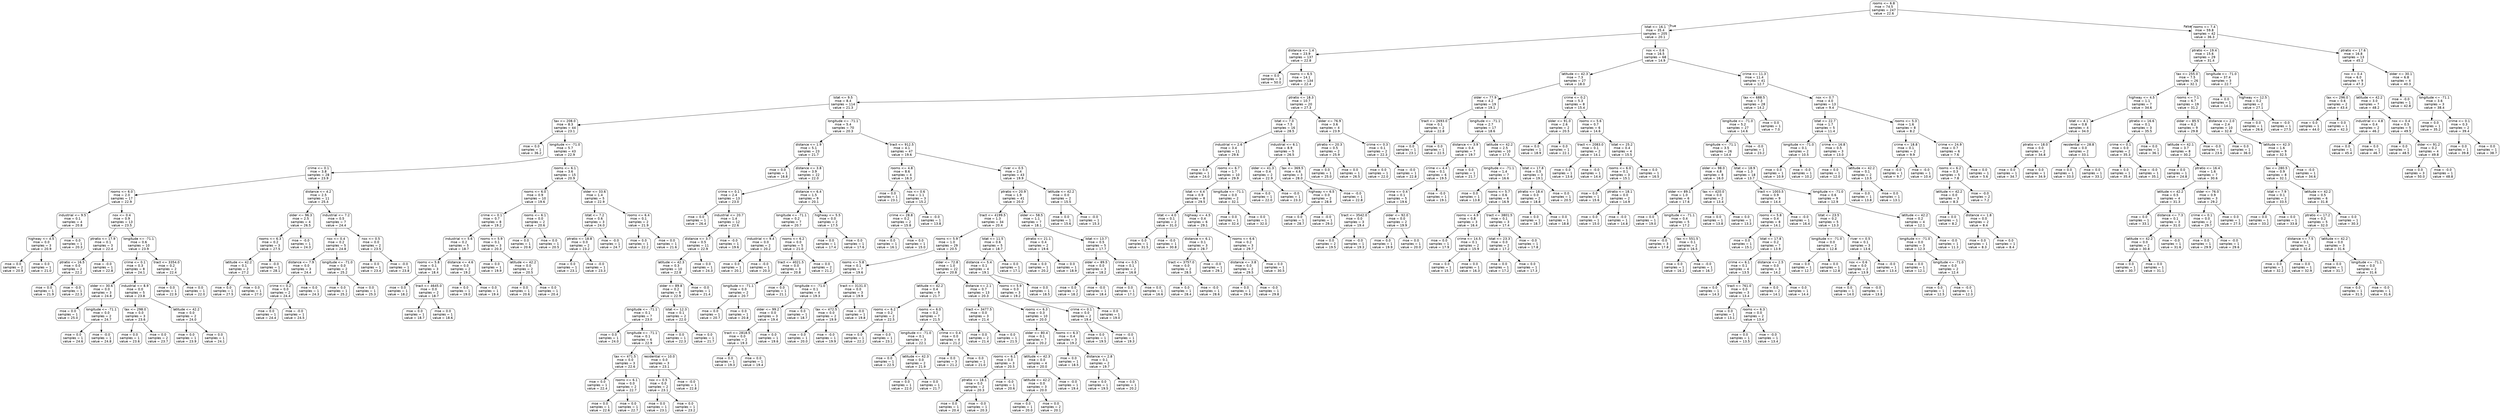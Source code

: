 digraph Tree {
node [shape=box, style="rounded", color="black", fontname=helvetica] ;
edge [fontname=helvetica] ;
0 [label="rooms <= 6.8\nmse = 74.5\nsamples = 247\nvalue = 22.6"] ;
1 [label="lstat <= 16.1\nmse = 35.4\nsamples = 205\nvalue = 20.1"] ;
0 -> 1 [labeldistance=2.5, labelangle=45, headlabel="True"] ;
2 [label="distance <= 1.4\nmse = 23.9\nsamples = 137\nvalue = 22.8"] ;
1 -> 2 ;
3 [label="mse = 0.0\nsamples = 3\nvalue = 50.0"] ;
2 -> 3 ;
4 [label="rooms <= 6.5\nmse = 14.1\nsamples = 134\nvalue = 22.4"] ;
2 -> 4 ;
5 [label="lstat <= 9.5\nmse = 8.4\nsamples = 114\nvalue = 21.3"] ;
4 -> 5 ;
6 [label="tax <= 208.0\nmse = 8.3\nsamples = 44\nvalue = 23.1"] ;
5 -> 6 ;
7 [label="mse = 0.0\nsamples = 1\nvalue = 36.2"] ;
6 -> 7 ;
8 [label="longitude <= -71.0\nmse = 5.7\nsamples = 43\nvalue = 22.9"] ;
6 -> 8 ;
9 [label="crime <= 0.1\nmse = 3.8\nsamples = 28\nvalue = 23.9"] ;
8 -> 9 ;
10 [label="rooms <= 6.0\nmse = 2.0\nsamples = 17\nvalue = 22.9"] ;
9 -> 10 ;
11 [label="industrial <= 9.5\nmse = 0.1\nsamples = 4\nvalue = 20.8"] ;
10 -> 11 ;
12 [label="highway <= 4.5\nmse = 0.0\nsamples = 3\nvalue = 20.9"] ;
11 -> 12 ;
13 [label="mse = 0.0\nsamples = 2\nvalue = 20.9"] ;
12 -> 13 ;
14 [label="mse = 0.0\nsamples = 1\nvalue = 21.0"] ;
12 -> 14 ;
15 [label="mse = 0.0\nsamples = 1\nvalue = 20.3"] ;
11 -> 15 ;
16 [label="nox <= 0.4\nmse = 0.9\nsamples = 13\nvalue = 23.5"] ;
10 -> 16 ;
17 [label="ptratio <= 17.9\nmse = 0.1\nsamples = 3\nvalue = 22.4"] ;
16 -> 17 ;
18 [label="ptratio <= 16.5\nmse = 0.0\nsamples = 2\nvalue = 22.2"] ;
17 -> 18 ;
19 [label="mse = 0.0\nsamples = 1\nvalue = 21.9"] ;
18 -> 19 ;
20 [label="mse = -0.0\nsamples = 1\nvalue = 22.3"] ;
18 -> 20 ;
21 [label="mse = -0.0\nsamples = 1\nvalue = 22.8"] ;
17 -> 21 ;
22 [label="longitude <= -71.1\nmse = 0.6\nsamples = 10\nvalue = 23.9"] ;
16 -> 22 ;
23 [label="crime <= 0.1\nmse = 0.3\nsamples = 8\nvalue = 24.1"] ;
22 -> 23 ;
24 [label="older <= 30.6\nmse = 0.0\nsamples = 3\nvalue = 24.8"] ;
23 -> 24 ;
25 [label="mse = 0.0\nsamples = 1\nvalue = 25.0"] ;
24 -> 25 ;
26 [label="longitude <= -71.1\nmse = 0.0\nsamples = 2\nvalue = 24.7"] ;
24 -> 26 ;
27 [label="mse = 0.0\nsamples = 1\nvalue = 24.6"] ;
26 -> 27 ;
28 [label="mse = -0.0\nsamples = 1\nvalue = 24.8"] ;
26 -> 28 ;
29 [label="industrial <= 8.9\nmse = 0.0\nsamples = 5\nvalue = 23.8"] ;
23 -> 29 ;
30 [label="tax <= 298.0\nmse = 0.0\nsamples = 3\nvalue = 23.6"] ;
29 -> 30 ;
31 [label="mse = 0.0\nsamples = 1\nvalue = 23.6"] ;
30 -> 31 ;
32 [label="mse = 0.0\nsamples = 2\nvalue = 23.7"] ;
30 -> 32 ;
33 [label="latitude <= 42.2\nmse = 0.0\nsamples = 2\nvalue = 24.0"] ;
29 -> 33 ;
34 [label="mse = 0.0\nsamples = 1\nvalue = 23.9"] ;
33 -> 34 ;
35 [label="mse = 0.0\nsamples = 1\nvalue = 24.1"] ;
33 -> 35 ;
36 [label="tract <= 3354.0\nmse = 0.2\nsamples = 2\nvalue = 22.4"] ;
22 -> 36 ;
37 [label="mse = 0.0\nsamples = 1\nvalue = 22.9"] ;
36 -> 37 ;
38 [label="mse = 0.0\nsamples = 1\nvalue = 22.0"] ;
36 -> 38 ;
39 [label="distance <= 4.2\nmse = 2.5\nsamples = 11\nvalue = 25.4"] ;
9 -> 39 ;
40 [label="older <= 96.3\nmse = 2.5\nsamples = 4\nvalue = 26.5"] ;
39 -> 40 ;
41 [label="rooms <= 6.3\nmse = 0.2\nsamples = 3\nvalue = 27.5"] ;
40 -> 41 ;
42 [label="latitude <= 42.2\nmse = 0.1\nsamples = 2\nvalue = 27.2"] ;
41 -> 42 ;
43 [label="mse = 0.0\nsamples = 1\nvalue = 27.5"] ;
42 -> 43 ;
44 [label="mse = 0.0\nsamples = 1\nvalue = 27.0"] ;
42 -> 44 ;
45 [label="mse = -0.0\nsamples = 1\nvalue = 28.1"] ;
41 -> 45 ;
46 [label="mse = -0.0\nsamples = 1\nvalue = 24.3"] ;
40 -> 46 ;
47 [label="industrial <= 7.2\nmse = 0.5\nsamples = 7\nvalue = 24.4"] ;
39 -> 47 ;
48 [label="nox <= 0.4\nmse = 0.2\nsamples = 5\nvalue = 24.8"] ;
47 -> 48 ;
49 [label="distance <= 7.9\nmse = 0.0\nsamples = 3\nvalue = 24.4"] ;
48 -> 49 ;
50 [label="crime <= 0.2\nmse = 0.0\nsamples = 2\nvalue = 24.4"] ;
49 -> 50 ;
51 [label="mse = 0.0\nsamples = 1\nvalue = 24.4"] ;
50 -> 51 ;
52 [label="mse = -0.0\nsamples = 1\nvalue = 24.5"] ;
50 -> 52 ;
53 [label="mse = 0.0\nsamples = 1\nvalue = 24.3"] ;
49 -> 53 ;
54 [label="longitude <= -71.0\nmse = 0.0\nsamples = 2\nvalue = 25.2"] ;
48 -> 54 ;
55 [label="mse = 0.0\nsamples = 1\nvalue = 25.2"] ;
54 -> 55 ;
56 [label="mse = 0.0\nsamples = 1\nvalue = 25.3"] ;
54 -> 56 ;
57 [label="nox <= 0.5\nmse = 0.0\nsamples = 2\nvalue = 23.5"] ;
47 -> 57 ;
58 [label="mse = 0.0\nsamples = 1\nvalue = 23.4"] ;
57 -> 58 ;
59 [label="mse = -0.0\nsamples = 1\nvalue = 23.8"] ;
57 -> 59 ;
60 [label="rooms <= 6.1\nmse = 3.6\nsamples = 15\nvalue = 20.9"] ;
8 -> 60 ;
61 [label="rooms <= 6.0\nmse = 0.9\nsamples = 10\nvalue = 19.6"] ;
60 -> 61 ;
62 [label="crime <= 0.1\nmse = 0.7\nsamples = 8\nvalue = 19.2"] ;
61 -> 62 ;
63 [label="industrial <= 5.6\nmse = 0.2\nsamples = 5\nvalue = 18.7"] ;
62 -> 63 ;
64 [label="rooms <= 5.8\nmse = 0.1\nsamples = 3\nvalue = 18.4"] ;
63 -> 64 ;
65 [label="mse = 0.0\nsamples = 1\nvalue = 18.2"] ;
64 -> 65 ;
66 [label="tract <= 4645.0\nmse = 0.0\nsamples = 2\nvalue = 18.7"] ;
64 -> 66 ;
67 [label="mse = 0.0\nsamples = 1\nvalue = 18.7"] ;
66 -> 67 ;
68 [label="mse = 0.0\nsamples = 1\nvalue = 18.6"] ;
66 -> 68 ;
69 [label="distance <= 4.6\nmse = 0.0\nsamples = 2\nvalue = 19.2"] ;
63 -> 69 ;
70 [label="mse = 0.0\nsamples = 1\nvalue = 19.0"] ;
69 -> 70 ;
71 [label="mse = 0.0\nsamples = 1\nvalue = 19.4"] ;
69 -> 71 ;
72 [label="rooms <= 5.9\nmse = 0.1\nsamples = 3\nvalue = 20.3"] ;
62 -> 72 ;
73 [label="mse = 0.0\nsamples = 1\nvalue = 19.9"] ;
72 -> 73 ;
74 [label="latitude <= 42.2\nmse = 0.0\nsamples = 2\nvalue = 20.5"] ;
72 -> 74 ;
75 [label="mse = 0.0\nsamples = 1\nvalue = 20.6"] ;
74 -> 75 ;
76 [label="mse = 0.0\nsamples = 1\nvalue = 20.4"] ;
74 -> 76 ;
77 [label="rooms <= 6.1\nmse = 0.0\nsamples = 2\nvalue = 20.6"] ;
61 -> 77 ;
78 [label="mse = 0.0\nsamples = 1\nvalue = 20.6"] ;
77 -> 78 ;
79 [label="mse = 0.0\nsamples = 1\nvalue = 20.5"] ;
77 -> 79 ;
80 [label="older <= 33.6\nmse = 1.4\nsamples = 5\nvalue = 22.9"] ;
60 -> 80 ;
81 [label="lstat <= 7.2\nmse = 0.6\nsamples = 3\nvalue = 24.0"] ;
80 -> 81 ;
82 [label="ptratio <= 18.8\nmse = 0.0\nsamples = 2\nvalue = 23.2"] ;
81 -> 82 ;
83 [label="mse = 0.0\nsamples = 1\nvalue = 23.1"] ;
82 -> 83 ;
84 [label="mse = -0.0\nsamples = 1\nvalue = 23.3"] ;
82 -> 84 ;
85 [label="mse = -0.0\nsamples = 1\nvalue = 24.7"] ;
81 -> 85 ;
86 [label="rooms <= 6.4\nmse = 0.1\nsamples = 2\nvalue = 21.9"] ;
80 -> 86 ;
87 [label="mse = 0.0\nsamples = 1\nvalue = 22.2"] ;
86 -> 87 ;
88 [label="mse = 0.0\nsamples = 1\nvalue = 21.6"] ;
86 -> 88 ;
89 [label="longitude <= -71.1\nmse = 5.4\nsamples = 70\nvalue = 20.3"] ;
5 -> 89 ;
90 [label="distance <= 1.9\nmse = 5.1\nsamples = 23\nvalue = 21.7"] ;
89 -> 90 ;
91 [label="mse = 0.0\nsamples = 1\nvalue = 16.8"] ;
90 -> 91 ;
92 [label="distance <= 3.8\nmse = 3.9\nsamples = 22\nvalue = 22.0"] ;
90 -> 92 ;
93 [label="crime <= 0.1\nmse = 2.4\nsamples = 13\nvalue = 23.0"] ;
92 -> 93 ;
94 [label="mse = 0.0\nsamples = 1\nvalue = 26.4"] ;
93 -> 94 ;
95 [label="industrial <= 20.7\nmse = 1.4\nsamples = 12\nvalue = 22.6"] ;
93 -> 95 ;
96 [label="distance <= 3.7\nmse = 0.5\nsamples = 11\nvalue = 22.9"] ;
95 -> 96 ;
97 [label="latitude <= 42.3\nmse = 0.3\nsamples = 10\nvalue = 22.8"] ;
96 -> 97 ;
98 [label="older <= 89.8\nmse = 0.2\nsamples = 9\nvalue = 22.9"] ;
97 -> 98 ;
99 [label="longitude <= -71.1\nmse = 0.1\nsamples = 7\nvalue = 23.0"] ;
98 -> 99 ;
100 [label="mse = 0.0\nsamples = 1\nvalue = 24.0"] ;
99 -> 100 ;
101 [label="longitude <= -71.1\nmse = 0.1\nsamples = 6\nvalue = 22.9"] ;
99 -> 101 ;
102 [label="tax <= 471.5\nmse = 0.0\nsamples = 3\nvalue = 22.6"] ;
101 -> 102 ;
103 [label="mse = 0.0\nsamples = 1\nvalue = 22.4"] ;
102 -> 103 ;
104 [label="rooms <= 6.1\nmse = 0.0\nsamples = 2\nvalue = 22.7"] ;
102 -> 104 ;
105 [label="mse = 0.0\nsamples = 1\nvalue = 22.6"] ;
104 -> 105 ;
106 [label="mse = 0.0\nsamples = 1\nvalue = 22.7"] ;
104 -> 106 ;
107 [label="residential <= 10.0\nmse = 0.0\nsamples = 3\nvalue = 23.1"] ;
101 -> 107 ;
108 [label="nox <= 0.5\nmse = 0.0\nsamples = 2\nvalue = 23.1"] ;
107 -> 108 ;
109 [label="mse = 0.0\nsamples = 1\nvalue = 23.1"] ;
108 -> 109 ;
110 [label="mse = 0.0\nsamples = 1\nvalue = 23.2"] ;
108 -> 110 ;
111 [label="mse = -0.0\nsamples = 1\nvalue = 22.8"] ;
107 -> 111 ;
112 [label="lstat <= 12.3\nmse = 0.1\nsamples = 2\nvalue = 22.0"] ;
98 -> 112 ;
113 [label="mse = 0.0\nsamples = 1\nvalue = 22.3"] ;
112 -> 113 ;
114 [label="mse = 0.0\nsamples = 1\nvalue = 21.7"] ;
112 -> 114 ;
115 [label="mse = -0.0\nsamples = 1\nvalue = 21.4"] ;
97 -> 115 ;
116 [label="mse = 0.0\nsamples = 1\nvalue = 24.3"] ;
96 -> 116 ;
117 [label="mse = -0.0\nsamples = 1\nvalue = 19.6"] ;
95 -> 117 ;
118 [label="distance <= 6.4\nmse = 1.5\nsamples = 9\nvalue = 20.1"] ;
92 -> 118 ;
119 [label="longitude <= -71.1\nmse = 0.2\nsamples = 7\nvalue = 20.7"] ;
118 -> 119 ;
120 [label="industrial <= 9.4\nmse = 0.0\nsamples = 2\nvalue = 20.2"] ;
119 -> 120 ;
121 [label="mse = 0.0\nsamples = 1\nvalue = 20.1"] ;
120 -> 121 ;
122 [label="mse = -0.0\nsamples = 1\nvalue = 20.3"] ;
120 -> 122 ;
123 [label="rooms <= 6.2\nmse = 0.0\nsamples = 5\nvalue = 21.0"] ;
119 -> 123 ;
124 [label="tract <= 4021.5\nmse = 0.0\nsamples = 3\nvalue = 20.8"] ;
123 -> 124 ;
125 [label="longitude <= -71.1\nmse = 0.0\nsamples = 2\nvalue = 20.7"] ;
124 -> 125 ;
126 [label="mse = 0.0\nsamples = 1\nvalue = 20.7"] ;
125 -> 126 ;
127 [label="mse = 0.0\nsamples = 1\nvalue = 20.8"] ;
125 -> 127 ;
128 [label="mse = 0.0\nsamples = 1\nvalue = 21.1"] ;
124 -> 128 ;
129 [label="mse = 0.0\nsamples = 2\nvalue = 21.2"] ;
123 -> 129 ;
130 [label="highway <= 5.5\nmse = 0.0\nsamples = 2\nvalue = 17.5"] ;
118 -> 130 ;
131 [label="mse = 0.0\nsamples = 1\nvalue = 17.4"] ;
130 -> 131 ;
132 [label="mse = 0.0\nsamples = 1\nvalue = 17.6"] ;
130 -> 132 ;
133 [label="tract <= 912.5\nmse = 4.1\nsamples = 47\nvalue = 19.6"] ;
89 -> 133 ;
134 [label="rooms <= 4.8\nmse = 8.6\nsamples = 4\nvalue = 16.3"] ;
133 -> 134 ;
135 [label="mse = 0.0\nsamples = 1\nvalue = 23.1"] ;
134 -> 135 ;
136 [label="nox <= 0.6\nmse = 1.1\nsamples = 3\nvalue = 15.2"] ;
134 -> 136 ;
137 [label="crime <= 28.8\nmse = 0.2\nsamples = 2\nvalue = 15.8"] ;
136 -> 137 ;
138 [label="mse = 0.0\nsamples = 1\nvalue = 16.1"] ;
137 -> 138 ;
139 [label="mse = 0.0\nsamples = 1\nvalue = 15.0"] ;
137 -> 139 ;
140 [label="mse = -0.0\nsamples = 1\nvalue = 13.8"] ;
136 -> 140 ;
141 [label="river <= 0.5\nmse = 2.4\nsamples = 43\nvalue = 19.9"] ;
133 -> 141 ;
142 [label="ptratio <= 20.9\nmse = 1.9\nsamples = 41\nvalue = 20.0"] ;
141 -> 142 ;
143 [label="tract <= 4199.5\nmse = 1.3\nsamples = 34\nvalue = 20.4"] ;
142 -> 143 ;
144 [label="rooms <= 5.9\nmse = 1.0\nsamples = 29\nvalue = 20.5"] ;
143 -> 144 ;
145 [label="rooms <= 5.8\nmse = 0.1\nsamples = 7\nvalue = 19.6"] ;
144 -> 145 ;
146 [label="longitude <= -71.0\nmse = 0.1\nsamples = 4\nvalue = 19.3"] ;
145 -> 146 ;
147 [label="older <= 99.2\nmse = 0.0\nsamples = 3\nvalue = 19.4"] ;
146 -> 147 ;
148 [label="tract <= 2818.5\nmse = 0.0\nsamples = 2\nvalue = 19.3"] ;
147 -> 148 ;
149 [label="mse = 0.0\nsamples = 1\nvalue = 19.3"] ;
148 -> 149 ;
150 [label="mse = 0.0\nsamples = 1\nvalue = 19.4"] ;
148 -> 150 ;
151 [label="mse = 0.0\nsamples = 1\nvalue = 19.6"] ;
147 -> 151 ;
152 [label="mse = 0.0\nsamples = 1\nvalue = 18.7"] ;
146 -> 152 ;
153 [label="tract <= 3131.0\nmse = 0.0\nsamples = 3\nvalue = 19.9"] ;
145 -> 153 ;
154 [label="tax <= 472.5\nmse = 0.0\nsamples = 2\nvalue = 19.9"] ;
153 -> 154 ;
155 [label="mse = 0.0\nsamples = 1\nvalue = 20.0"] ;
154 -> 155 ;
156 [label="mse = -0.0\nsamples = 1\nvalue = 19.9"] ;
154 -> 156 ;
157 [label="mse = -0.0\nsamples = 1\nvalue = 19.8"] ;
153 -> 157 ;
158 [label="older <= 72.8\nmse = 1.0\nsamples = 22\nvalue = 20.8"] ;
144 -> 158 ;
159 [label="latitude <= 42.2\nmse = 0.4\nsamples = 9\nvalue = 21.7"] ;
158 -> 159 ;
160 [label="rooms <= 6.2\nmse = 0.2\nsamples = 2\nvalue = 22.5"] ;
159 -> 160 ;
161 [label="mse = 0.0\nsamples = 1\nvalue = 22.2"] ;
160 -> 161 ;
162 [label="mse = 0.0\nsamples = 1\nvalue = 23.1"] ;
160 -> 162 ;
163 [label="rooms <= 6.0\nmse = 0.2\nsamples = 7\nvalue = 21.5"] ;
159 -> 163 ;
164 [label="longitude <= -71.0\nmse = 0.1\nsamples = 3\nvalue = 22.1"] ;
163 -> 164 ;
165 [label="mse = 0.0\nsamples = 1\nvalue = 22.5"] ;
164 -> 165 ;
166 [label="latitude <= 42.3\nmse = 0.0\nsamples = 2\nvalue = 21.9"] ;
164 -> 166 ;
167 [label="mse = 0.0\nsamples = 1\nvalue = 22.0"] ;
166 -> 167 ;
168 [label="mse = 0.0\nsamples = 1\nvalue = 21.7"] ;
166 -> 168 ;
169 [label="crime <= 0.4\nmse = 0.0\nsamples = 4\nvalue = 21.2"] ;
163 -> 169 ;
170 [label="mse = 0.0\nsamples = 3\nvalue = 21.2"] ;
169 -> 170 ;
171 [label="mse = 0.0\nsamples = 1\nvalue = 21.0"] ;
169 -> 171 ;
172 [label="distance <= 2.1\nmse = 0.7\nsamples = 13\nvalue = 20.3"] ;
158 -> 172 ;
173 [label="tract <= 3477.5\nmse = 0.0\nsamples = 3\nvalue = 21.4"] ;
172 -> 173 ;
174 [label="mse = 0.0\nsamples = 2\nvalue = 21.4"] ;
173 -> 174 ;
175 [label="mse = 0.0\nsamples = 1\nvalue = 21.5"] ;
173 -> 175 ;
176 [label="rooms <= 6.3\nmse = 0.3\nsamples = 10\nvalue = 20.0"] ;
172 -> 176 ;
177 [label="older <= 80.4\nmse = 0.1\nsamples = 7\nvalue = 20.2"] ;
176 -> 177 ;
178 [label="rooms <= 6.1\nmse = 0.0\nsamples = 3\nvalue = 20.5"] ;
177 -> 178 ;
179 [label="ptratio <= 18.1\nmse = 0.0\nsamples = 2\nvalue = 20.3"] ;
178 -> 179 ;
180 [label="mse = 0.0\nsamples = 1\nvalue = 20.4"] ;
179 -> 180 ;
181 [label="mse = -0.0\nsamples = 1\nvalue = 20.3"] ;
179 -> 181 ;
182 [label="mse = -0.0\nsamples = 1\nvalue = 20.6"] ;
178 -> 182 ;
183 [label="latitude <= 42.3\nmse = 0.0\nsamples = 4\nvalue = 20.0"] ;
177 -> 183 ;
184 [label="latitude <= 42.2\nmse = 0.0\nsamples = 3\nvalue = 20.0"] ;
183 -> 184 ;
185 [label="mse = 0.0\nsamples = 1\nvalue = 20.0"] ;
184 -> 185 ;
186 [label="mse = 0.0\nsamples = 2\nvalue = 20.1"] ;
184 -> 186 ;
187 [label="mse = -0.0\nsamples = 1\nvalue = 19.4"] ;
183 -> 187 ;
188 [label="rooms <= 6.3\nmse = 0.4\nsamples = 3\nvalue = 19.2"] ;
176 -> 188 ;
189 [label="mse = 0.0\nsamples = 1\nvalue = 18.5"] ;
188 -> 189 ;
190 [label="distance <= 2.8\nmse = 0.1\nsamples = 2\nvalue = 19.7"] ;
188 -> 190 ;
191 [label="mse = 0.0\nsamples = 1\nvalue = 19.5"] ;
190 -> 191 ;
192 [label="mse = 0.0\nsamples = 1\nvalue = 20.2"] ;
190 -> 192 ;
193 [label="lstat <= 11.5\nmse = 0.6\nsamples = 5\nvalue = 18.7"] ;
143 -> 193 ;
194 [label="distance <= 5.4\nmse = 0.1\nsamples = 4\nvalue = 19.1"] ;
193 -> 194 ;
195 [label="rooms <= 5.9\nmse = 0.0\nsamples = 3\nvalue = 19.2"] ;
194 -> 195 ;
196 [label="crime <= 0.1\nmse = 0.0\nsamples = 2\nvalue = 19.4"] ;
195 -> 196 ;
197 [label="mse = 0.0\nsamples = 1\nvalue = 19.5"] ;
196 -> 197 ;
198 [label="mse = -0.0\nsamples = 1\nvalue = 19.3"] ;
196 -> 198 ;
199 [label="mse = 0.0\nsamples = 1\nvalue = 19.0"] ;
195 -> 199 ;
200 [label="mse = 0.0\nsamples = 1\nvalue = 18.5"] ;
194 -> 200 ;
201 [label="mse = 0.0\nsamples = 1\nvalue = 17.1"] ;
193 -> 201 ;
202 [label="older <= 58.5\nmse = 1.1\nsamples = 7\nvalue = 18.1"] ;
142 -> 202 ;
203 [label="ptratio <= 21.1\nmse = 0.4\nsamples = 2\nvalue = 19.6"] ;
202 -> 203 ;
204 [label="mse = 0.0\nsamples = 1\nvalue = 20.2"] ;
203 -> 204 ;
205 [label="mse = 0.0\nsamples = 1\nvalue = 18.9"] ;
203 -> 205 ;
206 [label="lstat <= 13.7\nmse = 0.5\nsamples = 5\nvalue = 17.7"] ;
202 -> 206 ;
207 [label="older <= 89.5\nmse = 0.0\nsamples = 3\nvalue = 18.2"] ;
206 -> 207 ;
208 [label="mse = 0.0\nsamples = 2\nvalue = 18.2"] ;
207 -> 208 ;
209 [label="mse = -0.0\nsamples = 1\nvalue = 18.4"] ;
207 -> 209 ;
210 [label="crime <= 0.5\nmse = 0.1\nsamples = 2\nvalue = 16.8"] ;
206 -> 210 ;
211 [label="mse = 0.0\nsamples = 1\nvalue = 17.1"] ;
210 -> 211 ;
212 [label="mse = 0.0\nsamples = 1\nvalue = 16.6"] ;
210 -> 212 ;
213 [label="latitude <= 42.2\nmse = 0.0\nsamples = 2\nvalue = 15.5"] ;
141 -> 213 ;
214 [label="mse = 0.0\nsamples = 1\nvalue = 15.6"] ;
213 -> 214 ;
215 [label="mse = -0.0\nsamples = 1\nvalue = 15.3"] ;
213 -> 215 ;
216 [label="ptratio <= 18.3\nmse = 10.7\nsamples = 20\nvalue = 27.3"] ;
4 -> 216 ;
217 [label="lstat <= 7.0\nmse = 7.5\nsamples = 16\nvalue = 28.5"] ;
216 -> 217 ;
218 [label="industrial <= 2.6\nmse = 3.4\nsamples = 11\nvalue = 29.6"] ;
217 -> 218 ;
219 [label="mse = 0.0\nsamples = 1\nvalue = 24.0"] ;
218 -> 219 ;
220 [label="rooms <= 6.7\nmse = 1.7\nsamples = 10\nvalue = 29.9"] ;
218 -> 220 ;
221 [label="lstat <= 4.4\nmse = 0.9\nsamples = 8\nvalue = 29.5"] ;
220 -> 221 ;
222 [label="lstat <= 4.0\nmse = 0.1\nsamples = 2\nvalue = 31.0"] ;
221 -> 222 ;
223 [label="mse = 0.0\nsamples = 1\nvalue = 31.5"] ;
222 -> 223 ;
224 [label="mse = -0.0\nsamples = 1\nvalue = 30.8"] ;
222 -> 224 ;
225 [label="highway <= 4.5\nmse = 0.4\nsamples = 6\nvalue = 29.1"] ;
221 -> 225 ;
226 [label="distance <= 6.1\nmse = 0.1\nsamples = 3\nvalue = 28.7"] ;
225 -> 226 ;
227 [label="tract <= 3757.0\nmse = 0.0\nsamples = 2\nvalue = 28.5"] ;
226 -> 227 ;
228 [label="mse = 0.0\nsamples = 1\nvalue = 28.4"] ;
227 -> 228 ;
229 [label="mse = -0.0\nsamples = 1\nvalue = 28.6"] ;
227 -> 229 ;
230 [label="mse = -0.0\nsamples = 1\nvalue = 29.1"] ;
226 -> 230 ;
231 [label="rooms <= 6.6\nmse = 0.2\nsamples = 3\nvalue = 29.7"] ;
225 -> 231 ;
232 [label="distance <= 3.8\nmse = 0.0\nsamples = 2\nvalue = 29.5"] ;
231 -> 232 ;
233 [label="mse = 0.0\nsamples = 1\nvalue = 29.4"] ;
232 -> 233 ;
234 [label="mse = -0.0\nsamples = 1\nvalue = 29.8"] ;
232 -> 234 ;
235 [label="mse = 0.0\nsamples = 1\nvalue = 30.5"] ;
231 -> 235 ;
236 [label="longitude <= -71.1\nmse = 0.0\nsamples = 2\nvalue = 32.1"] ;
220 -> 236 ;
237 [label="mse = 0.0\nsamples = 1\nvalue = 32.4"] ;
236 -> 237 ;
238 [label="mse = 0.0\nsamples = 1\nvalue = 32.0"] ;
236 -> 238 ;
239 [label="industrial <= 6.1\nmse = 8.9\nsamples = 5\nvalue = 26.5"] ;
217 -> 239 ;
240 [label="older <= 41.3\nmse = 0.4\nsamples = 2\nvalue = 22.9"] ;
239 -> 240 ;
241 [label="mse = 0.0\nsamples = 1\nvalue = 22.0"] ;
240 -> 241 ;
242 [label="mse = -0.0\nsamples = 1\nvalue = 23.3"] ;
240 -> 242 ;
243 [label="tax <= 369.5\nmse = 4.6\nsamples = 3\nvalue = 28.0"] ;
239 -> 243 ;
244 [label="highway <= 6.5\nmse = 0.0\nsamples = 2\nvalue = 28.9"] ;
243 -> 244 ;
245 [label="mse = 0.0\nsamples = 1\nvalue = 28.7"] ;
244 -> 245 ;
246 [label="mse = -0.0\nsamples = 1\nvalue = 29.0"] ;
244 -> 246 ;
247 [label="mse = -0.0\nsamples = 1\nvalue = 22.8"] ;
243 -> 247 ;
248 [label="older <= 76.9\nmse = 3.6\nsamples = 4\nvalue = 23.9"] ;
216 -> 248 ;
249 [label="ptratio <= 20.3\nmse = 0.5\nsamples = 2\nvalue = 25.9"] ;
248 -> 249 ;
250 [label="mse = 0.0\nsamples = 1\nvalue = 25.0"] ;
249 -> 250 ;
251 [label="mse = 0.0\nsamples = 1\nvalue = 26.5"] ;
249 -> 251 ;
252 [label="crime <= 0.3\nmse = 0.1\nsamples = 2\nvalue = 22.3"] ;
248 -> 252 ;
253 [label="mse = 0.0\nsamples = 1\nvalue = 22.0"] ;
252 -> 253 ;
254 [label="mse = -0.0\nsamples = 1\nvalue = 22.8"] ;
252 -> 254 ;
255 [label="nox <= 0.6\nmse = 16.5\nsamples = 68\nvalue = 14.9"] ;
1 -> 255 ;
256 [label="latitude <= 42.3\nmse = 7.3\nsamples = 27\nvalue = 18.0"] ;
255 -> 256 ;
257 [label="older <= 77.9\nmse = 4.2\nsamples = 19\nvalue = 19.1"] ;
256 -> 257 ;
258 [label="tract <= 2693.0\nmse = 0.1\nsamples = 2\nvalue = 22.8"] ;
257 -> 258 ;
259 [label="mse = 0.0\nsamples = 1\nvalue = 23.1"] ;
258 -> 259 ;
260 [label="mse = 0.0\nsamples = 1\nvalue = 22.5"] ;
258 -> 260 ;
261 [label="longitude <= -71.1\nmse = 2.7\nsamples = 17\nvalue = 18.6"] ;
257 -> 261 ;
262 [label="distance <= 3.9\nmse = 0.4\nsamples = 7\nvalue = 19.7"] ;
261 -> 262 ;
263 [label="crime <= 4.4\nmse = 0.1\nsamples = 6\nvalue = 19.5"] ;
262 -> 263 ;
264 [label="crime <= 0.4\nmse = 0.1\nsamples = 5\nvalue = 19.6"] ;
263 -> 264 ;
265 [label="tract <= 3542.0\nmse = 0.0\nsamples = 3\nvalue = 19.4"] ;
264 -> 265 ;
266 [label="mse = 0.0\nsamples = 2\nvalue = 19.5"] ;
265 -> 266 ;
267 [label="mse = -0.0\nsamples = 1\nvalue = 19.3"] ;
265 -> 267 ;
268 [label="older <= 92.0\nmse = 0.0\nsamples = 2\nvalue = 19.9"] ;
264 -> 268 ;
269 [label="mse = 0.0\nsamples = 1\nvalue = 19.9"] ;
268 -> 269 ;
270 [label="mse = 0.0\nsamples = 1\nvalue = 20.0"] ;
268 -> 270 ;
271 [label="mse = -0.0\nsamples = 1\nvalue = 19.1"] ;
263 -> 271 ;
272 [label="mse = 0.0\nsamples = 1\nvalue = 21.7"] ;
262 -> 272 ;
273 [label="latitude <= 42.2\nmse = 2.5\nsamples = 10\nvalue = 17.5"] ;
261 -> 273 ;
274 [label="longitude <= -71.1\nmse = 1.4\nsamples = 7\nvalue = 16.6"] ;
273 -> 274 ;
275 [label="mse = 0.0\nsamples = 1\nvalue = 13.8"] ;
274 -> 275 ;
276 [label="rooms <= 5.7\nmse = 0.6\nsamples = 6\nvalue = 16.9"] ;
274 -> 276 ;
277 [label="rooms <= 4.9\nmse = 0.8\nsamples = 3\nvalue = 16.4"] ;
276 -> 277 ;
278 [label="mse = 0.0\nsamples = 1\nvalue = 17.9"] ;
277 -> 278 ;
279 [label="crime <= 14.5\nmse = 0.1\nsamples = 2\nvalue = 15.9"] ;
277 -> 279 ;
280 [label="mse = 0.0\nsamples = 1\nvalue = 15.7"] ;
279 -> 280 ;
281 [label="mse = 0.0\nsamples = 1\nvalue = 16.3"] ;
279 -> 281 ;
282 [label="tract <= 3801.5\nmse = 0.1\nsamples = 3\nvalue = 17.4"] ;
276 -> 282 ;
283 [label="lstat <= 23.3\nmse = 0.0\nsamples = 2\nvalue = 17.2"] ;
282 -> 283 ;
284 [label="mse = 0.0\nsamples = 1\nvalue = 17.2"] ;
283 -> 284 ;
285 [label="mse = 0.0\nsamples = 1\nvalue = 17.3"] ;
283 -> 285 ;
286 [label="mse = -0.0\nsamples = 1\nvalue = 17.8"] ;
282 -> 286 ;
287 [label="lstat <= 17.8\nmse = 0.5\nsamples = 3\nvalue = 19.1"] ;
273 -> 287 ;
288 [label="ptratio <= 18.4\nmse = 0.0\nsamples = 2\nvalue = 18.8"] ;
287 -> 288 ;
289 [label="mse = 0.0\nsamples = 1\nvalue = 18.7"] ;
288 -> 289 ;
290 [label="mse = 0.0\nsamples = 1\nvalue = 18.8"] ;
288 -> 290 ;
291 [label="mse = 0.0\nsamples = 1\nvalue = 20.5"] ;
287 -> 291 ;
292 [label="crime <= 0.2\nmse = 5.3\nsamples = 8\nvalue = 15.4"] ;
256 -> 292 ;
293 [label="older <= 91.0\nmse = 2.6\nsamples = 2\nvalue = 20.5"] ;
292 -> 293 ;
294 [label="mse = 0.0\nsamples = 1\nvalue = 18.9"] ;
293 -> 294 ;
295 [label="mse = 0.0\nsamples = 1\nvalue = 22.1"] ;
293 -> 295 ;
296 [label="rooms <= 5.6\nmse = 0.7\nsamples = 6\nvalue = 14.6"] ;
292 -> 296 ;
297 [label="tract <= 2083.0\nmse = 0.1\nsamples = 2\nvalue = 14.1"] ;
296 -> 297 ;
298 [label="mse = 0.0\nsamples = 1\nvalue = 13.6"] ;
297 -> 298 ;
299 [label="mse = -0.0\nsamples = 1\nvalue = 14.4"] ;
297 -> 299 ;
300 [label="lstat <= 25.2\nmse = 0.4\nsamples = 4\nvalue = 15.5"] ;
296 -> 300 ;
301 [label="rooms <= 6.0\nmse = 0.1\nsamples = 3\nvalue = 15.1"] ;
300 -> 301 ;
302 [label="mse = 0.0\nsamples = 1\nvalue = 15.6"] ;
301 -> 302 ;
303 [label="ptratio <= 18.1\nmse = 0.0\nsamples = 2\nvalue = 14.9"] ;
301 -> 303 ;
304 [label="mse = 0.0\nsamples = 1\nvalue = 15.0"] ;
303 -> 304 ;
305 [label="mse = -0.0\nsamples = 1\nvalue = 14.8"] ;
303 -> 305 ;
306 [label="mse = 0.0\nsamples = 1\nvalue = 16.5"] ;
300 -> 306 ;
307 [label="crime <= 11.3\nmse = 11.4\nsamples = 41\nvalue = 12.7"] ;
255 -> 307 ;
308 [label="tax <= 688.5\nmse = 7.3\nsamples = 28\nvalue = 14.2"] ;
307 -> 308 ;
309 [label="longitude <= -71.0\nmse = 5.2\nsamples = 27\nvalue = 14.6"] ;
308 -> 309 ;
310 [label="longitude <= -71.1\nmse = 3.5\nsamples = 26\nvalue = 14.4"] ;
309 -> 310 ;
311 [label="older <= 98.0\nmse = 4.8\nsamples = 8\nvalue = 16.0"] ;
310 -> 311 ;
312 [label="older <= 89.1\nmse = 1.0\nsamples = 6\nvalue = 17.6"] ;
311 -> 312 ;
313 [label="mse = 0.0\nsamples = 1\nvalue = 19.0"] ;
312 -> 313 ;
314 [label="longitude <= -71.1\nmse = 0.4\nsamples = 5\nvalue = 17.2"] ;
312 -> 314 ;
315 [label="mse = -0.0\nsamples = 3\nvalue = 17.8"] ;
314 -> 315 ;
316 [label="tax <= 551.5\nmse = 0.1\nsamples = 2\nvalue = 16.5"] ;
314 -> 316 ;
317 [label="mse = 0.0\nsamples = 1\nvalue = 16.2"] ;
316 -> 317 ;
318 [label="mse = -0.0\nsamples = 1\nvalue = 16.7"] ;
316 -> 318 ;
319 [label="tax <= 420.0\nmse = 0.0\nsamples = 2\nvalue = 13.4"] ;
311 -> 319 ;
320 [label="mse = 0.0\nsamples = 1\nvalue = 13.8"] ;
319 -> 320 ;
321 [label="mse = 0.0\nsamples = 1\nvalue = 13.3"] ;
319 -> 321 ;
322 [label="lstat <= 18.9\nmse = 1.3\nsamples = 18\nvalue = 13.7"] ;
310 -> 322 ;
323 [label="tract <= 1003.5\nmse = 0.9\nsamples = 9\nvalue = 14.4"] ;
322 -> 323 ;
324 [label="rooms <= 5.8\nmse = 0.4\nsamples = 8\nvalue = 14.1"] ;
323 -> 324 ;
325 [label="mse = 0.0\nsamples = 1\nvalue = 15.1"] ;
324 -> 325 ;
326 [label="lstat <= 17.8\nmse = 0.2\nsamples = 7\nvalue = 13.9"] ;
324 -> 326 ;
327 [label="crime <= 6.1\nmse = 0.1\nsamples = 4\nvalue = 13.5"] ;
326 -> 327 ;
328 [label="mse = 0.0\nsamples = 1\nvalue = 14.3"] ;
327 -> 328 ;
329 [label="tract <= 761.0\nmse = 0.0\nsamples = 3\nvalue = 13.4"] ;
327 -> 329 ;
330 [label="mse = 0.0\nsamples = 1\nvalue = 13.1"] ;
329 -> 330 ;
331 [label="rooms <= 6.3\nmse = 0.0\nsamples = 2\nvalue = 13.4"] ;
329 -> 331 ;
332 [label="mse = 0.0\nsamples = 1\nvalue = 13.5"] ;
331 -> 332 ;
333 [label="mse = -0.0\nsamples = 1\nvalue = 13.4"] ;
331 -> 333 ;
334 [label="distance <= 2.5\nmse = 0.0\nsamples = 3\nvalue = 14.2"] ;
326 -> 334 ;
335 [label="mse = 0.0\nsamples = 2\nvalue = 14.1"] ;
334 -> 335 ;
336 [label="mse = 0.0\nsamples = 1\nvalue = 14.4"] ;
334 -> 336 ;
337 [label="mse = -0.0\nsamples = 1\nvalue = 16.4"] ;
323 -> 337 ;
338 [label="longitude <= -71.0\nmse = 0.6\nsamples = 9\nvalue = 12.9"] ;
322 -> 338 ;
339 [label="lstat <= 23.5\nmse = 0.2\nsamples = 5\nvalue = 13.3"] ;
338 -> 339 ;
340 [label="longitude <= -71.0\nmse = 0.0\nsamples = 2\nvalue = 12.8"] ;
339 -> 340 ;
341 [label="mse = 0.0\nsamples = 1\nvalue = 12.7"] ;
340 -> 341 ;
342 [label="mse = 0.0\nsamples = 1\nvalue = 12.8"] ;
340 -> 342 ;
343 [label="river <= 0.5\nmse = 0.1\nsamples = 3\nvalue = 13.6"] ;
339 -> 343 ;
344 [label="nox <= 0.6\nmse = 0.0\nsamples = 2\nvalue = 13.9"] ;
343 -> 344 ;
345 [label="mse = 0.0\nsamples = 1\nvalue = 14.0"] ;
344 -> 345 ;
346 [label="mse = -0.0\nsamples = 1\nvalue = 13.8"] ;
344 -> 346 ;
347 [label="mse = -0.0\nsamples = 1\nvalue = 13.4"] ;
343 -> 347 ;
348 [label="latitude <= 42.2\nmse = 0.2\nsamples = 4\nvalue = 12.1"] ;
338 -> 348 ;
349 [label="longitude <= -71.0\nmse = 0.0\nsamples = 3\nvalue = 12.3"] ;
348 -> 349 ;
350 [label="mse = 0.0\nsamples = 1\nvalue = 12.1"] ;
349 -> 350 ;
351 [label="longitude <= -71.0\nmse = 0.0\nsamples = 2\nvalue = 12.4"] ;
349 -> 351 ;
352 [label="mse = 0.0\nsamples = 1\nvalue = 12.5"] ;
351 -> 352 ;
353 [label="mse = -0.0\nsamples = 1\nvalue = 12.3"] ;
351 -> 353 ;
354 [label="mse = -0.0\nsamples = 1\nvalue = 11.3"] ;
348 -> 354 ;
355 [label="mse = -0.0\nsamples = 1\nvalue = 23.2"] ;
309 -> 355 ;
356 [label="mse = 0.0\nsamples = 1\nvalue = 7.0"] ;
308 -> 356 ;
357 [label="nox <= 0.7\nmse = 4.0\nsamples = 13\nvalue = 9.4"] ;
307 -> 357 ;
358 [label="lstat <= 22.7\nmse = 1.7\nsamples = 5\nvalue = 11.4"] ;
357 -> 358 ;
359 [label="longitude <= -71.0\nmse = 0.1\nsamples = 2\nvalue = 10.5"] ;
358 -> 359 ;
360 [label="mse = 0.0\nsamples = 1\nvalue = 10.9"] ;
359 -> 360 ;
361 [label="mse = -0.0\nsamples = 1\nvalue = 10.2"] ;
359 -> 361 ;
362 [label="crime <= 16.8\nmse = 0.5\nsamples = 3\nvalue = 13.0"] ;
358 -> 362 ;
363 [label="mse = 0.0\nsamples = 1\nvalue = 12.0"] ;
362 -> 363 ;
364 [label="latitude <= 42.2\nmse = 0.1\nsamples = 2\nvalue = 13.5"] ;
362 -> 364 ;
365 [label="mse = 0.0\nsamples = 1\nvalue = 13.8"] ;
364 -> 365 ;
366 [label="mse = 0.0\nsamples = 1\nvalue = 13.1"] ;
364 -> 366 ;
367 [label="rooms <= 5.3\nmse = 1.6\nsamples = 8\nvalue = 8.2"] ;
357 -> 367 ;
368 [label="crime <= 18.8\nmse = 0.1\nsamples = 2\nvalue = 9.9"] ;
367 -> 368 ;
369 [label="mse = -0.0\nsamples = 1\nvalue = 9.7"] ;
368 -> 369 ;
370 [label="mse = -0.0\nsamples = 1\nvalue = 10.4"] ;
368 -> 370 ;
371 [label="crime <= 24.9\nmse = 0.7\nsamples = 6\nvalue = 7.6"] ;
367 -> 371 ;
372 [label="rooms <= 6.2\nmse = 0.3\nsamples = 5\nvalue = 7.8"] ;
371 -> 372 ;
373 [label="latitude <= 42.2\nmse = 0.0\nsamples = 3\nvalue = 8.3"] ;
372 -> 373 ;
374 [label="mse = 0.0\nsamples = 1\nvalue = 8.2"] ;
373 -> 374 ;
375 [label="distance <= 1.8\nmse = 0.0\nsamples = 2\nvalue = 8.4"] ;
373 -> 375 ;
376 [label="mse = 0.0\nsamples = 1\nvalue = 8.3"] ;
375 -> 376 ;
377 [label="mse = 0.0\nsamples = 1\nvalue = 8.4"] ;
375 -> 377 ;
378 [label="mse = -0.0\nsamples = 2\nvalue = 7.2"] ;
372 -> 378 ;
379 [label="mse = 0.0\nsamples = 1\nvalue = 5.6"] ;
371 -> 379 ;
380 [label="rooms <= 7.4\nmse = 59.8\nsamples = 42\nvalue = 36.3"] ;
0 -> 380 [labeldistance=2.5, labelangle=-45, headlabel="False"] ;
381 [label="ptratio <= 19.4\nmse = 15.6\nsamples = 29\nvalue = 31.4"] ;
380 -> 381 ;
382 [label="tax <= 255.0\nmse = 7.5\nsamples = 26\nvalue = 32.1"] ;
381 -> 382 ;
383 [label="highway <= 4.5\nmse = 1.1\nsamples = 7\nvalue = 34.6"] ;
382 -> 383 ;
384 [label="lstat <= 4.1\nmse = 0.8\nsamples = 4\nvalue = 34.0"] ;
383 -> 384 ;
385 [label="ptratio <= 18.0\nmse = 0.0\nsamples = 2\nvalue = 34.8"] ;
384 -> 385 ;
386 [label="mse = 0.0\nsamples = 1\nvalue = 34.7"] ;
385 -> 386 ;
387 [label="mse = 0.0\nsamples = 1\nvalue = 34.9"] ;
385 -> 387 ;
388 [label="residential <= 28.8\nmse = 0.0\nsamples = 2\nvalue = 33.1"] ;
384 -> 388 ;
389 [label="mse = 0.0\nsamples = 1\nvalue = 33.0"] ;
388 -> 389 ;
390 [label="mse = 0.0\nsamples = 1\nvalue = 33.1"] ;
388 -> 390 ;
391 [label="ptratio <= 16.6\nmse = 0.1\nsamples = 3\nvalue = 35.5"] ;
383 -> 391 ;
392 [label="crime <= 0.1\nmse = 0.0\nsamples = 2\nvalue = 35.3"] ;
391 -> 392 ;
393 [label="mse = 0.0\nsamples = 1\nvalue = 35.4"] ;
392 -> 393 ;
394 [label="mse = -0.0\nsamples = 1\nvalue = 35.1"] ;
392 -> 394 ;
395 [label="mse = 0.0\nsamples = 1\nvalue = 36.1"] ;
391 -> 395 ;
396 [label="rooms <= 7.1\nmse = 6.7\nsamples = 19\nvalue = 31.2"] ;
382 -> 396 ;
397 [label="older <= 85.5\nmse = 6.2\nsamples = 9\nvalue = 29.8"] ;
396 -> 397 ;
398 [label="latitude <= 42.1\nmse = 3.7\nsamples = 8\nvalue = 30.2"] ;
397 -> 398 ;
399 [label="mse = 0.0\nsamples = 1\nvalue = 24.8"] ;
398 -> 399 ;
400 [label="ptratio <= 16.4\nmse = 1.6\nsamples = 7\nvalue = 30.6"] ;
398 -> 400 ;
401 [label="latitude <= 42.2\nmse = 0.5\nsamples = 4\nvalue = 31.3"] ;
400 -> 401 ;
402 [label="mse = 0.0\nsamples = 1\nvalue = 33.1"] ;
401 -> 402 ;
403 [label="distance <= 7.3\nmse = 0.1\nsamples = 3\nvalue = 31.0"] ;
401 -> 403 ;
404 [label="latitude <= 42.2\nmse = 0.0\nsamples = 2\nvalue = 30.8"] ;
403 -> 404 ;
405 [label="mse = 0.0\nsamples = 1\nvalue = 30.7"] ;
404 -> 405 ;
406 [label="mse = 0.0\nsamples = 1\nvalue = 31.1"] ;
404 -> 406 ;
407 [label="mse = -0.0\nsamples = 1\nvalue = 31.6"] ;
403 -> 407 ;
408 [label="older <= 76.0\nmse = 0.9\nsamples = 3\nvalue = 29.2"] ;
400 -> 408 ;
409 [label="crime <= 0.1\nmse = 0.0\nsamples = 2\nvalue = 29.7"] ;
408 -> 409 ;
410 [label="mse = 0.0\nsamples = 1\nvalue = 29.9"] ;
409 -> 410 ;
411 [label="mse = -0.0\nsamples = 1\nvalue = 29.6"] ;
409 -> 411 ;
412 [label="mse = 0.0\nsamples = 1\nvalue = 27.5"] ;
408 -> 412 ;
413 [label="mse = -0.0\nsamples = 1\nvalue = 23.6"] ;
397 -> 413 ;
414 [label="distance <= 2.0\nmse = 2.4\nsamples = 10\nvalue = 32.8"] ;
396 -> 414 ;
415 [label="mse = 0.0\nsamples = 1\nvalue = 36.0"] ;
414 -> 415 ;
416 [label="latitude <= 42.3\nmse = 1.6\nsamples = 9\nvalue = 32.5"] ;
414 -> 416 ;
417 [label="tax <= 280.5\nmse = 0.9\nsamples = 8\nvalue = 32.1"] ;
416 -> 417 ;
418 [label="lstat <= 7.9\nmse = 0.1\nsamples = 2\nvalue = 33.5"] ;
417 -> 418 ;
419 [label="mse = 0.0\nsamples = 1\nvalue = 33.2"] ;
418 -> 419 ;
420 [label="mse = 0.0\nsamples = 1\nvalue = 33.8"] ;
418 -> 420 ;
421 [label="latitude <= 42.2\nmse = 0.5\nsamples = 6\nvalue = 31.8"] ;
417 -> 421 ;
422 [label="ptratio <= 17.2\nmse = 0.2\nsamples = 5\nvalue = 32.0"] ;
421 -> 422 ;
423 [label="distance <= 7.5\nmse = 0.1\nsamples = 2\nvalue = 32.4"] ;
422 -> 423 ;
424 [label="mse = 0.0\nsamples = 1\nvalue = 32.2"] ;
423 -> 424 ;
425 [label="mse = 0.0\nsamples = 1\nvalue = 32.9"] ;
423 -> 425 ;
426 [label="latitude <= 42.2\nmse = 0.0\nsamples = 3\nvalue = 31.6"] ;
422 -> 426 ;
427 [label="mse = 0.0\nsamples = 1\nvalue = 31.7"] ;
426 -> 427 ;
428 [label="longitude <= -71.1\nmse = 0.0\nsamples = 2\nvalue = 31.6"] ;
426 -> 428 ;
429 [label="mse = 0.0\nsamples = 1\nvalue = 31.5"] ;
428 -> 429 ;
430 [label="mse = -0.0\nsamples = 1\nvalue = 31.6"] ;
428 -> 430 ;
431 [label="mse = 0.0\nsamples = 1\nvalue = 30.3"] ;
421 -> 431 ;
432 [label="mse = -0.0\nsamples = 1\nvalue = 34.6"] ;
416 -> 432 ;
433 [label="longitude <= -71.0\nmse = 37.4\nsamples = 3\nvalue = 22.7"] ;
381 -> 433 ;
434 [label="mse = 0.0\nsamples = 1\nvalue = 14.1"] ;
433 -> 434 ;
435 [label="highway <= 12.5\nmse = 0.2\nsamples = 2\nvalue = 27.1"] ;
433 -> 435 ;
436 [label="mse = 0.0\nsamples = 1\nvalue = 26.6"] ;
435 -> 436 ;
437 [label="mse = -0.0\nsamples = 1\nvalue = 27.5"] ;
435 -> 437 ;
438 [label="ptratio <= 17.6\nmse = 16.8\nsamples = 13\nvalue = 45.2"] ;
380 -> 438 ;
439 [label="nox <= 0.4\nmse = 6.0\nsamples = 9\nvalue = 47.3"] ;
438 -> 439 ;
440 [label="tax <= 296.0\nmse = 0.6\nsamples = 2\nvalue = 43.4"] ;
439 -> 440 ;
441 [label="mse = 0.0\nsamples = 1\nvalue = 44.0"] ;
440 -> 441 ;
442 [label="mse = 0.0\nsamples = 1\nvalue = 42.3"] ;
440 -> 442 ;
443 [label="latitude <= 42.2\nmse = 3.0\nsamples = 7\nvalue = 48.2"] ;
439 -> 443 ;
444 [label="industrial <= 4.8\nmse = 0.4\nsamples = 2\nvalue = 46.2"] ;
443 -> 444 ;
445 [label="mse = 0.0\nsamples = 1\nvalue = 45.4"] ;
444 -> 445 ;
446 [label="mse = 0.0\nsamples = 1\nvalue = 46.7"] ;
444 -> 446 ;
447 [label="nox <= 0.4\nmse = 0.5\nsamples = 5\nvalue = 49.5"] ;
443 -> 447 ;
448 [label="mse = 0.0\nsamples = 1\nvalue = 48.5"] ;
447 -> 448 ;
449 [label="older <= 91.2\nmse = 0.2\nsamples = 4\nvalue = 49.8"] ;
447 -> 449 ;
450 [label="mse = 0.0\nsamples = 3\nvalue = 50.0"] ;
449 -> 450 ;
451 [label="mse = -0.0\nsamples = 1\nvalue = 48.8"] ;
449 -> 451 ;
452 [label="older <= 30.1\nmse = 6.8\nsamples = 4\nvalue = 40.3"] ;
438 -> 452 ;
453 [label="mse = -0.0\nsamples = 1\nvalue = 42.8"] ;
452 -> 453 ;
454 [label="longitude <= -71.1\nmse = 3.6\nsamples = 3\nvalue = 38.4"] ;
452 -> 454 ;
455 [label="mse = 0.0\nsamples = 1\nvalue = 35.2"] ;
454 -> 455 ;
456 [label="crime <= 0.1\nmse = 0.3\nsamples = 2\nvalue = 39.4"] ;
454 -> 456 ;
457 [label="mse = 0.0\nsamples = 1\nvalue = 39.8"] ;
456 -> 457 ;
458 [label="mse = 0.0\nsamples = 1\nvalue = 38.7"] ;
456 -> 458 ;
}